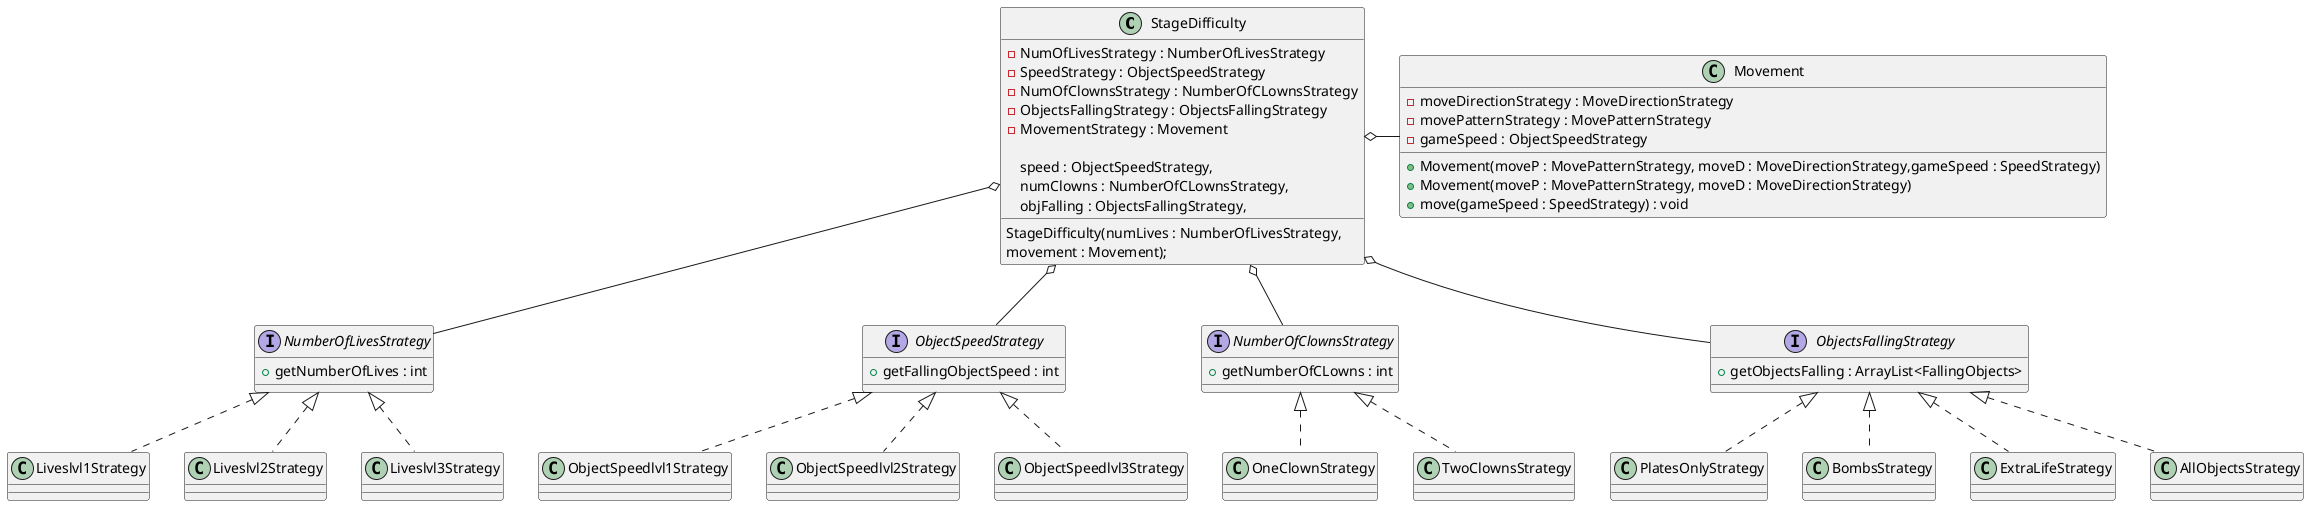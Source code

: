 @startuml DifficultyStrategy

class StageDifficulty{
    -NumOfLivesStrategy : NumberOfLivesStrategy
    -SpeedStrategy : ObjectSpeedStrategy
    -NumOfClownsStrategy : NumberOfCLownsStrategy
    -ObjectsFallingStrategy : ObjectsFallingStrategy
    -MovementStrategy : Movement

    StageDifficulty(numLives : NumberOfLivesStrategy,
                    speed : ObjectSpeedStrategy,
                    numClowns : NumberOfCLownsStrategy,
                    objFalling : ObjectsFallingStrategy,
                    movement : Movement);
                    /'movement sent with movementD and movementP'/
                    /'Speed made in construcotr'/
                    
}

class Movement{
    -moveDirectionStrategy : MoveDirectionStrategy
    -movePatternStrategy : MovePatternStrategy
    -gameSpeed : ObjectSpeedStrategy
    +Movement(moveP : MovePatternStrategy, moveD : MoveDirectionStrategy,gameSpeed : SpeedStrategy)
    +Movement(moveP : MovePatternStrategy, moveD : MoveDirectionStrategy)
    +move(gameSpeed : SpeedStrategy) : void
}


interface NumberOfLivesStrategy{
    +getNumberOfLives : int
} 

interface ObjectSpeedStrategy {
    +getFallingObjectSpeed : int
}

interface NumberOfClownsStrategy {
    +getNumberOfCLowns : int
}

interface ObjectsFallingStrategy {
    +getObjectsFalling : ArrayList<FallingObjects>  
}

class Liveslvl1Strategy{

}

class Liveslvl2Strategy{
    
}

class Liveslvl3Strategy{
    
}

class ObjectSpeedlvl1Strategy{

}

class ObjectSpeedlvl2Strategy{
    
}

class ObjectSpeedlvl3Strategy{
    
}

class OneClownStrategy {

}

class TwoClownsStrategy {
    
}

class PlatesOnlyStrategy {

}

class BombsStrategy {

}

class ExtraLifeStrategy {

}

class AllObjectsStrategy {

}

StageDifficulty o- Movement
StageDifficulty o-- NumberOfLivesStrategy
StageDifficulty o-- ObjectSpeedStrategy
StageDifficulty o-- NumberOfClownsStrategy
StageDifficulty o-- ObjectsFallingStrategy

NumberOfLivesStrategy <|.. Liveslvl1Strategy 
NumberOfLivesStrategy <|.. Liveslvl2Strategy 
NumberOfLivesStrategy <|.. Liveslvl3Strategy 

ObjectSpeedStrategy <|.. ObjectSpeedlvl1Strategy 
ObjectSpeedStrategy <|.. ObjectSpeedlvl2Strategy 
ObjectSpeedStrategy <|.. ObjectSpeedlvl3Strategy

NumberOfClownsStrategy <|.. OneClownStrategy
NumberOfClownsStrategy <|.. TwoClownsStrategy

ObjectsFallingStrategy <|.. PlatesOnlyStrategy
ObjectsFallingStrategy <|.. BombsStrategy
ObjectsFallingStrategy <|.. ExtraLifeStrategy
ObjectsFallingStrategy <|.. AllObjectsStrategy

@enduml